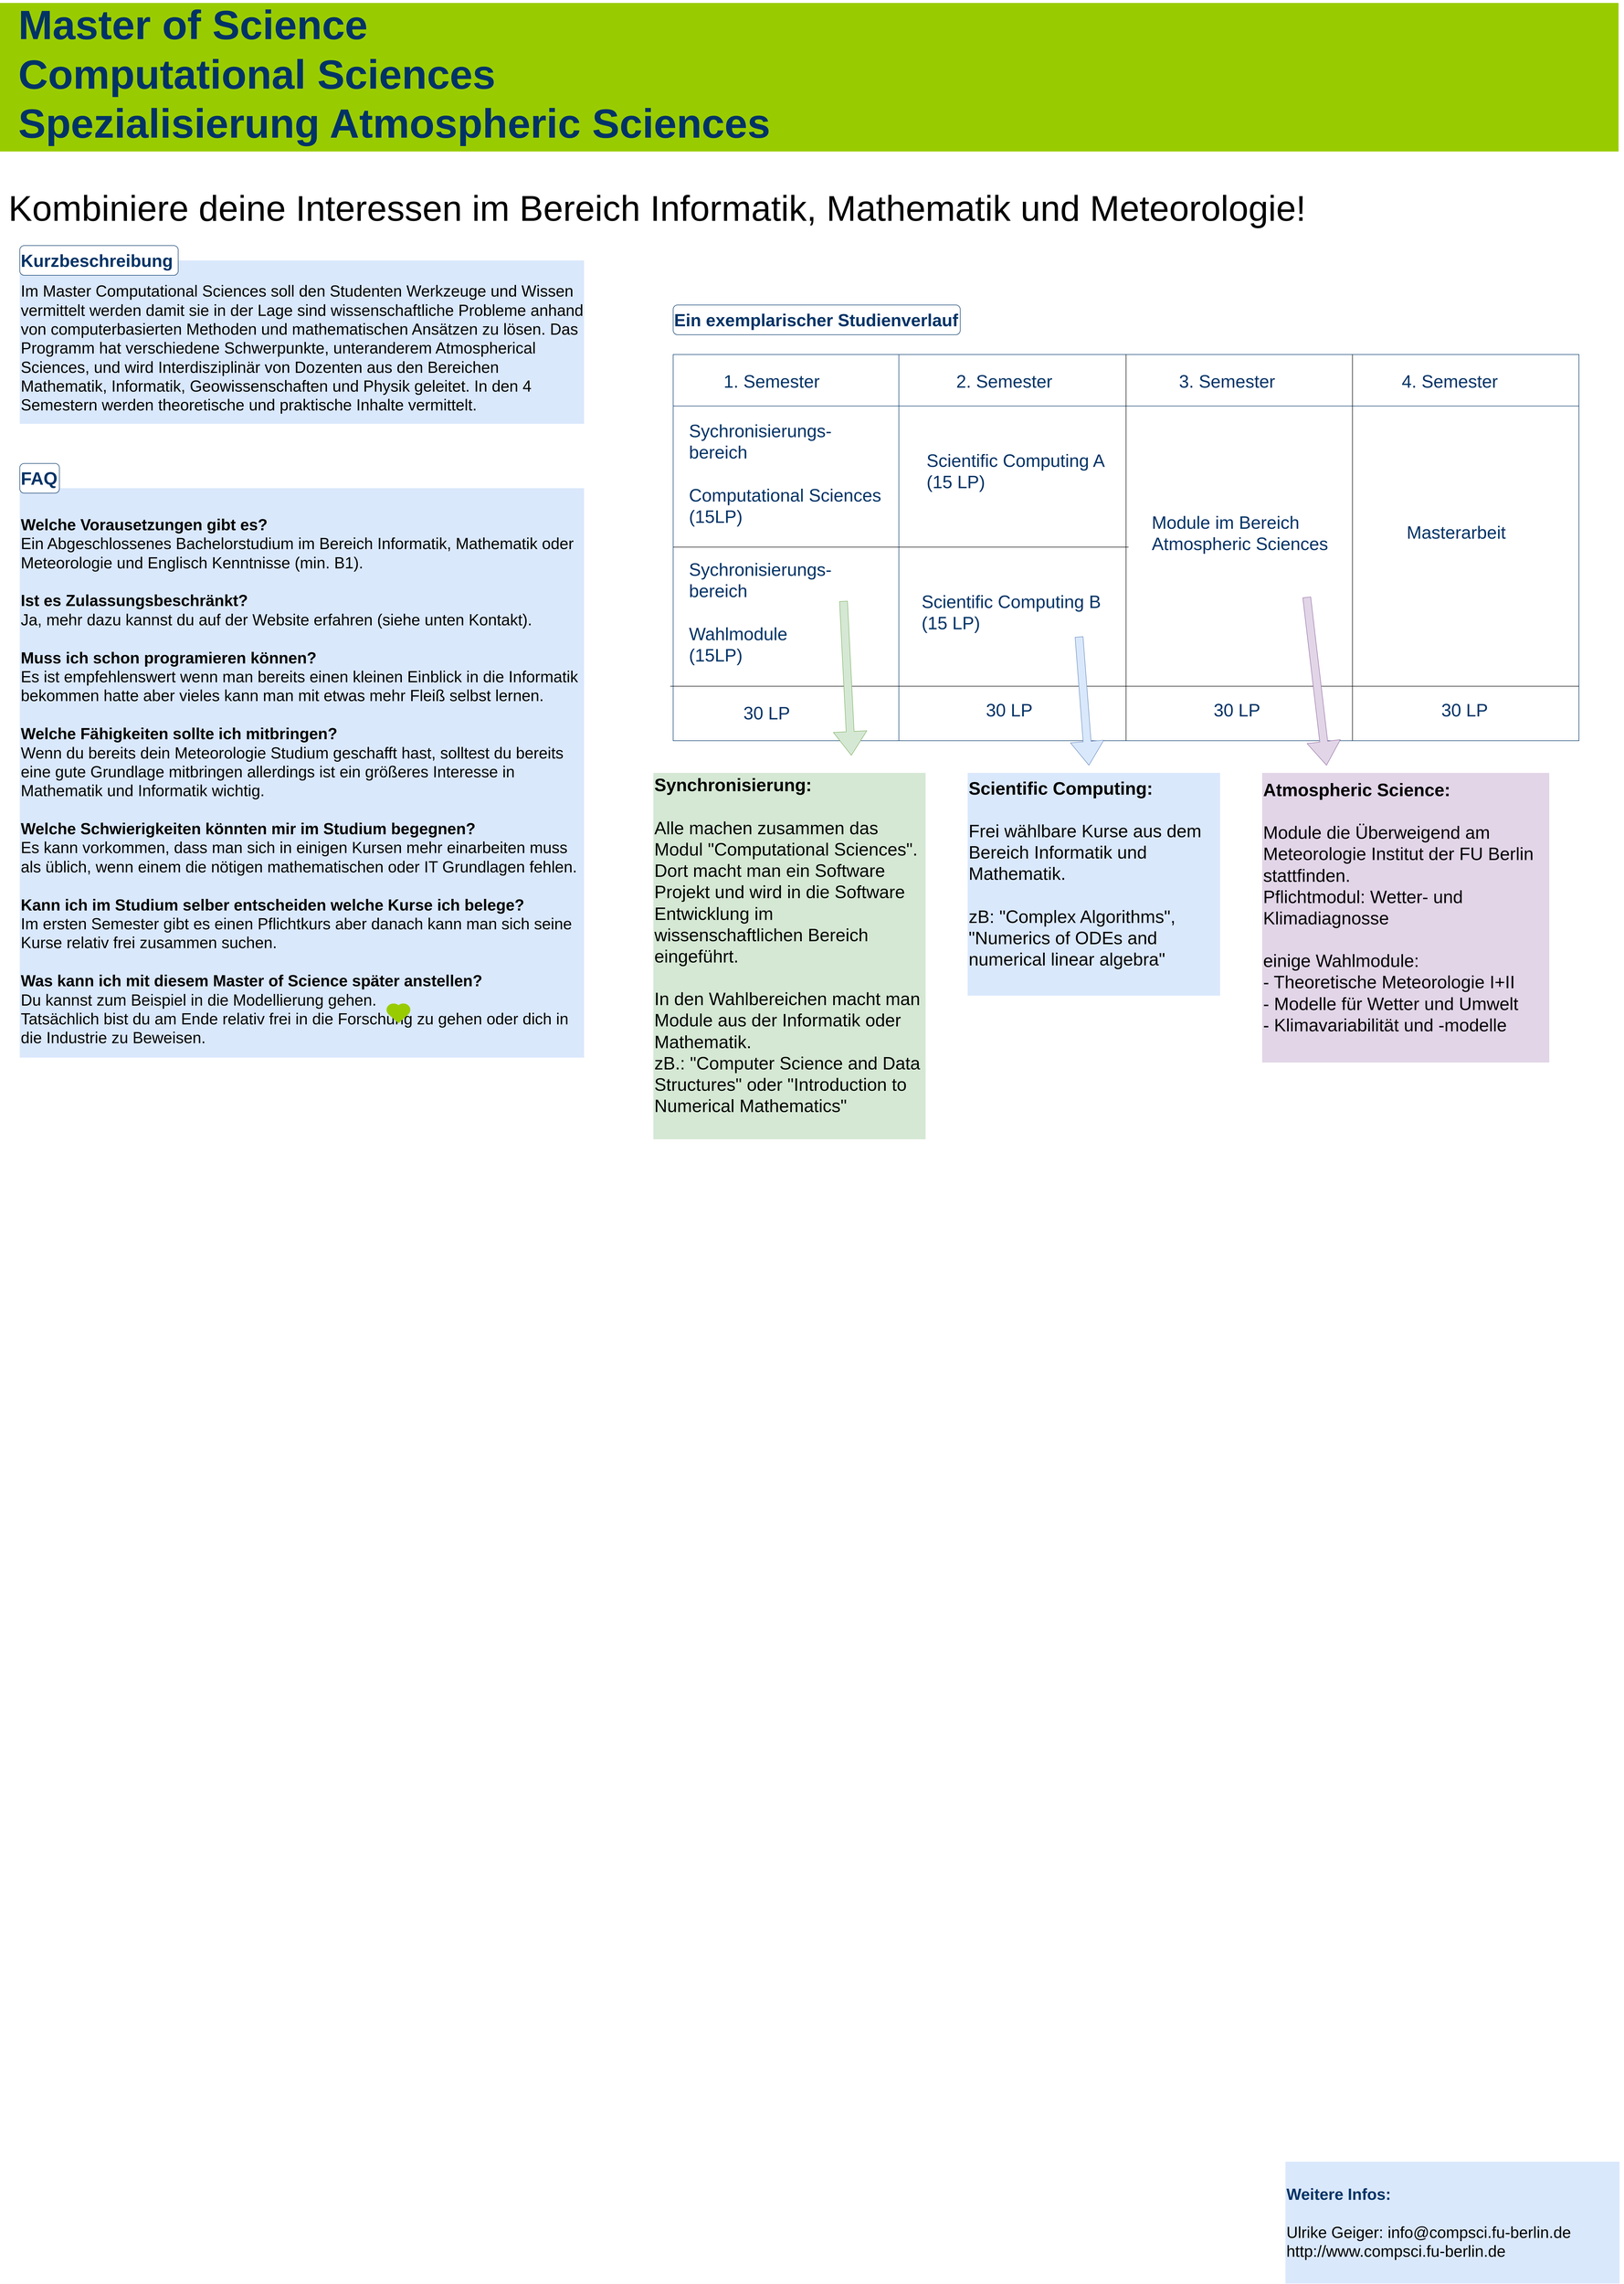 <mxfile version="10.6.5" type="github"><diagram id="0yWm1TnqraPglL_wG8Ss" name="Page-1"><mxGraphModel dx="3772" dy="1892" grid="1" gridSize="10" guides="1" tooltips="1" connect="1" arrows="1" fold="1" page="1" pageScale="1" pageWidth="3300" pageHeight="4681" math="0" shadow="0"><root><mxCell id="0"/><mxCell id="1" parent="0"/><mxCell id="QjoiSm2YEYRb1v46vJlW-3" value="&lt;div style=&quot;font-size: 83px&quot; align=&quot;left&quot;&gt;&lt;font style=&quot;font-size: 83px&quot; face=&quot;Helvetica&quot;&gt;Master of Science &lt;br&gt;&lt;/font&gt;&lt;/div&gt;&lt;div style=&quot;font-size: 83px&quot; align=&quot;left&quot;&gt;&lt;font style=&quot;font-size: 83px&quot; face=&quot;Helvetica&quot;&gt;Computational Sciences&lt;/font&gt;&lt;/div&gt;&lt;div style=&quot;font-size: 83px&quot; align=&quot;left&quot;&gt;&lt;font style=&quot;font-size: 83px&quot; face=&quot;Helvetica&quot;&gt;Spezialisierung Atmospheric Sciences&lt;/font&gt;&lt;font style=&quot;font-size: 83px&quot;&gt;&lt;br&gt;&lt;/font&gt;&lt;/div&gt;" style="rounded=0;whiteSpace=wrap;html=1;fillColor=#99CC00;strokeColor=none;fontSize=84;fontColor=#003366;fontStyle=1;align=left;spacingLeft=37;spacing=0;verticalAlign=middle;horizontal=1;spacingTop=-12;" vertex="1" parent="1"><mxGeometry y="40" width="3270" height="300" as="geometry"/></mxCell><mxCell id="QjoiSm2YEYRb1v46vJlW-1" value="" style="shape=image;imageAspect=0;aspect=fixed;verticalLabelPosition=bottom;verticalAlign=top;image=https://www.fu-berlin.de/sites/corporate-design/downloads_container/Logo_RGB_Ausdruck.jpg;" vertex="1" parent="1"><mxGeometry x="2140" y="40" width="1140" height="304" as="geometry"/></mxCell><mxCell id="QjoiSm2YEYRb1v46vJlW-4" value="&lt;font style=&quot;font-size: 72px&quot;&gt;Kombiniere deine Interessen im Bereich Informatik, Mathematik und Meteorologie!&lt;br&gt;&lt;/font&gt;" style="rounded=0;whiteSpace=wrap;html=1;strokeColor=none;fillColor=#FFFFFF;fontColor=#000000;align=left;labelBorderColor=none;" vertex="1" parent="1"><mxGeometry x="15" y="380" width="3240" height="150" as="geometry"/></mxCell><mxCell id="QjoiSm2YEYRb1v46vJlW-5" value="&lt;p style=&quot;line-height: 100%&quot;&gt;&lt;/p&gt;&lt;div&gt;&lt;font style=&quot;font-size: 32px&quot; color=&quot;#003366&quot;&gt;&lt;b&gt;&lt;font style=&quot;font-size: 32px&quot;&gt;&lt;font color=&quot;#000000&quot;&gt;&lt;br&gt;&lt;/font&gt;&lt;/font&gt;&lt;/b&gt;&lt;/font&gt;&lt;/div&gt;&lt;div&gt;&lt;font style=&quot;font-size: 32px&quot; color=&quot;#003366&quot;&gt;&lt;b&gt;&lt;font style=&quot;font-size: 32px&quot;&gt;&lt;font color=&quot;#000000&quot;&gt;&lt;br&gt;&lt;/font&gt;&lt;/font&gt;&lt;/b&gt;&lt;/font&gt;&lt;/div&gt;&lt;div&gt;&lt;font style=&quot;font-size: 32px&quot; color=&quot;#003366&quot;&gt;&lt;b&gt;&lt;font style=&quot;font-size: 32px&quot;&gt;&lt;font color=&quot;#000000&quot;&gt;&lt;br&gt;&lt;/font&gt;&lt;/font&gt;&lt;/b&gt;&lt;/font&gt;&lt;/div&gt;&lt;div&gt;&lt;font style=&quot;font-size: 32px&quot; color=&quot;#003366&quot;&gt;&lt;b&gt;&lt;font style=&quot;font-size: 32px&quot;&gt;&lt;font color=&quot;#000000&quot;&gt;Welche Vorausetzungen gibt es?&lt;/font&gt;&lt;br&gt;&lt;/font&gt;&lt;/b&gt;&lt;/font&gt;&lt;/div&gt;&lt;div style=&quot;font-size: 32px&quot;&gt;&lt;font style=&quot;font-size: 32px&quot;&gt;Ein Abgeschlossenes Bachelorstudium im Bereich Informatik, Mathematik oder Meteorologie und Englisch Kenntnisse (min. B1).&lt;/font&gt;&lt;/div&gt;&lt;div style=&quot;font-size: 32px&quot;&gt;&lt;font style=&quot;font-size: 32px&quot;&gt;&lt;br&gt;&lt;/font&gt;&lt;/div&gt;&lt;div style=&quot;font-size: 32px&quot;&gt;&lt;b&gt;&lt;font style=&quot;font-size: 32px&quot;&gt;Ist es Zulassungsbeschränkt?&lt;/font&gt;&lt;/b&gt;&lt;/div&gt;&lt;div style=&quot;font-size: 32px&quot;&gt;&lt;font style=&quot;font-size: 32px&quot;&gt;Ja, mehr dazu kannst du auf der Website erfahren (siehe unten Kontakt).&lt;br&gt;&lt;/font&gt;&lt;/div&gt;&lt;div style=&quot;font-size: 32px&quot;&gt;&lt;font style=&quot;font-size: 32px&quot;&gt;&lt;br&gt;&lt;/font&gt;&lt;/div&gt;&lt;div&gt;&lt;b&gt;Muss ich schon programieren können?&lt;/b&gt;&lt;/div&gt;&lt;div&gt;Es ist empfehlenswert wenn man bereits einen kleinen Einblick in die Informatik bekommen hatte aber vieles kann man mit etwas mehr Fleiß selbst lernen.&lt;/div&gt;&lt;div&gt;&lt;br&gt;&lt;/div&gt;&lt;div&gt;&lt;b&gt;Welche Fähigkeiten sollte ich mitbringen?&lt;/b&gt;&lt;/div&gt;&lt;div&gt;Wenn du bereits dein Meteorologie Studium geschafft hast, solltest du bereits eine gute Grundlage mitbringen allerdings ist ein größeres Interesse in Mathematik und Informatik wichtig.&lt;br&gt;&lt;/div&gt;&lt;div&gt;&lt;br&gt;&lt;/div&gt;&lt;div&gt;&lt;b&gt;Welche Schwierigkeiten könnten mir im Studium begegnen?&lt;/b&gt;&lt;/div&gt;&lt;div&gt;Es kann vorkommen, dass man sich in einigen Kursen mehr einarbeiten muss als üblich, wenn einem die nötigen mathematischen oder IT Grundlagen fehlen.&lt;/div&gt;&lt;div&gt;&lt;br&gt;&lt;/div&gt;&lt;div&gt;&lt;b&gt;Kann ich im Studium selber entscheiden welche Kurse ich belege? &lt;br&gt;&lt;/b&gt;&lt;/div&gt;&lt;div&gt;Im ersten Semester gibt es einen Pflichtkurs aber danach kann man sich seine Kurse relativ frei zusammen suchen.&lt;br&gt;&lt;/div&gt;&lt;div&gt;&lt;br&gt;&lt;/div&gt;&lt;div&gt;&lt;b&gt;Was kann ich mit diesem Master of Science später anstellen?&lt;/b&gt;&lt;/div&gt;&lt;div&gt;Du kannst zum Beispiel in die Modellierung gehen. &lt;b&gt;&lt;br&gt;&lt;/b&gt;&lt;/div&gt;&lt;div&gt;Tatsächlich bist du am Ende relativ frei in die Forschung zu gehen oder dich in die Industrie zu Beweisen.&lt;b&gt;&lt;br&gt;&lt;/b&gt;&lt;/div&gt;&lt;div&gt;&lt;br&gt;&lt;/div&gt;&lt;div style=&quot;font-size: 32px&quot;&gt;&lt;font style=&quot;font-size: 32px&quot;&gt;&lt;br&gt;&lt;/font&gt;&lt;/div&gt;&lt;div style=&quot;font-size: 32px&quot;&gt;&lt;font style=&quot;font-size: 32px&quot;&gt;&lt;br&gt;&lt;/font&gt;&lt;/div&gt;&lt;div style=&quot;font-size: 32px&quot;&gt;&lt;font style=&quot;font-size: 32px&quot;&gt;&lt;br style=&quot;font-size: 32px&quot;&gt;&lt;/font&gt;&lt;/div&gt;&lt;p&gt;&lt;/p&gt;" style="rounded=0;whiteSpace=wrap;html=1;strokeColor=none;fillColor=#dae8fc;align=left;fontSize=32;spacingTop=71;spacingRight=5;" vertex="1" parent="1"><mxGeometry x="40" y="1020" width="1140" height="1150" as="geometry"/></mxCell><mxCell id="QjoiSm2YEYRb1v46vJlW-6" value="&lt;div&gt;&lt;b&gt;&lt;font color=&quot;#003366&quot;&gt;Weitere Infos:&lt;/font&gt;&lt;/b&gt;&lt;/div&gt;&lt;div&gt;&lt;br&gt;&lt;/div&gt;&lt;div&gt;Ulrike Geiger: info@compsci.fu-berlin.de&lt;/div&gt;http://www.compsci.fu-berlin.de" style="rounded=0;whiteSpace=wrap;html=1;strokeColor=none;fillColor=#dae8fc;fontSize=32;align=left;" vertex="1" parent="1"><mxGeometry x="2597" y="4400" width="675" height="246" as="geometry"/></mxCell><mxCell id="QjoiSm2YEYRb1v46vJlW-7" value="Im Master Computational Sciences soll den Studenten Werkzeuge und Wissen vermittelt werden damit sie in der Lage sind wissenschaftliche Probleme anhand von computerbasierten Methoden und mathematischen Ansätzen zu lösen. Das Programm hat verschiedene Schwerpunkte, unteranderem Atmospherical Sciences, und wird Interdisziplinär von Dozenten aus den Bereichen Mathematik, Informatik, Geowissenschaften und Physik geleitet. In den 4 Semestern werden theoretische und praktische Inhalte vermittelt. " style="rounded=0;whiteSpace=wrap;html=1;strokeColor=none;fillColor=#dae8fc;fontSize=32;align=left;spacingTop=23;" vertex="1" parent="1"><mxGeometry x="40" y="560" width="1140" height="330" as="geometry"/></mxCell><mxCell id="QjoiSm2YEYRb1v46vJlW-8" value="" style="verticalLabelPosition=bottom;verticalAlign=top;html=1;shape=mxgraph.basic.heart;strokeColor=#99CC00;fillColor=#99CC00;fontSize=32;align=left;" vertex="1" parent="1"><mxGeometry x="780" y="2060" width="50" height="40" as="geometry"/></mxCell><mxCell id="QjoiSm2YEYRb1v46vJlW-11" value="Kurzbeschreibung" style="rounded=1;whiteSpace=wrap;html=1;strokeColor=#003366;fillColor=#FFFFFF;fontSize=35;fontColor=#003366;align=left;fontStyle=1" vertex="1" parent="1"><mxGeometry x="40" y="530" width="320" height="60" as="geometry"/></mxCell><mxCell id="QjoiSm2YEYRb1v46vJlW-12" value="FAQ" style="rounded=1;whiteSpace=wrap;html=1;strokeColor=#003366;fillColor=#FFFFFF;fontSize=36;fontColor=#003366;align=left;fontStyle=1" vertex="1" parent="1"><mxGeometry x="40" y="970" width="80" height="60" as="geometry"/></mxCell><mxCell id="QjoiSm2YEYRb1v46vJlW-16" value="" style="shape=internalStorage;whiteSpace=wrap;html=1;backgroundOutline=1;strokeColor=#003366;fillColor=#FFFFFF;fontSize=36;fontColor=#003366;align=left;dx=456;dy=104;" vertex="1" parent="1"><mxGeometry x="1360" y="750" width="1830" height="780" as="geometry"/></mxCell><mxCell id="QjoiSm2YEYRb1v46vJlW-22" value="" style="endArrow=none;html=1;fontSize=36;fontColor=#003366;entryX=0.5;entryY=0;entryDx=0;entryDy=0;exitX=0.5;exitY=1;exitDx=0;exitDy=0;" edge="1" parent="1" source="QjoiSm2YEYRb1v46vJlW-16" target="QjoiSm2YEYRb1v46vJlW-16"><mxGeometry width="50" height="50" relative="1" as="geometry"><mxPoint x="2240" y="1080" as="sourcePoint"/><mxPoint x="2240" y="640" as="targetPoint"/><Array as="points"/></mxGeometry></mxCell><mxCell id="QjoiSm2YEYRb1v46vJlW-23" value="" style="endArrow=none;html=1;fontSize=36;fontColor=#003366;entryX=0.75;entryY=0;entryDx=0;entryDy=0;exitX=0.75;exitY=1;exitDx=0;exitDy=0;" edge="1" parent="1" source="QjoiSm2YEYRb1v46vJlW-16" target="QjoiSm2YEYRb1v46vJlW-16"><mxGeometry width="50" height="50" relative="1" as="geometry"><mxPoint x="2169" y="1080" as="sourcePoint"/><mxPoint x="2169" y="640" as="targetPoint"/><Array as="points"/></mxGeometry></mxCell><mxCell id="QjoiSm2YEYRb1v46vJlW-24" value="" style="endArrow=none;html=1;fontSize=36;fontColor=#003366;" edge="1" parent="1"><mxGeometry width="50" height="50" relative="1" as="geometry"><mxPoint x="3190" y="1420" as="sourcePoint"/><mxPoint x="1354" y="1420" as="targetPoint"/><Array as="points"/></mxGeometry></mxCell><mxCell id="QjoiSm2YEYRb1v46vJlW-25" value="4. Semester" style="text;html=1;resizable=0;points=[];autosize=1;align=left;verticalAlign=top;spacingTop=-4;fontSize=36;fontColor=#003366;" vertex="1" parent="1"><mxGeometry x="2830" y="780" width="210" height="40" as="geometry"/></mxCell><mxCell id="QjoiSm2YEYRb1v46vJlW-26" value="1. Semester" style="text;html=1;resizable=0;points=[];autosize=1;align=left;verticalAlign=top;spacingTop=-4;fontSize=36;fontColor=#003366;" vertex="1" parent="1"><mxGeometry x="1460" y="780" width="210" height="40" as="geometry"/></mxCell><mxCell id="QjoiSm2YEYRb1v46vJlW-27" value="2. Semester" style="text;html=1;resizable=0;points=[];autosize=1;align=left;verticalAlign=top;spacingTop=-4;fontSize=36;fontColor=#003366;" vertex="1" parent="1"><mxGeometry x="1930" y="780" width="210" height="40" as="geometry"/></mxCell><mxCell id="QjoiSm2YEYRb1v46vJlW-28" value="3. Semester" style="text;html=1;resizable=0;points=[];autosize=1;align=left;verticalAlign=top;spacingTop=-4;fontSize=36;fontColor=#003366;" vertex="1" parent="1"><mxGeometry x="2380" y="780" width="210" height="40" as="geometry"/></mxCell><mxCell id="QjoiSm2YEYRb1v46vJlW-29" value="&lt;div&gt;30 LP&lt;/div&gt;" style="text;html=1;resizable=0;points=[];autosize=1;align=left;verticalAlign=top;spacingTop=-4;fontSize=36;fontColor=#003366;" vertex="1" parent="1"><mxGeometry x="1500" y="1450" width="110" height="40" as="geometry"/></mxCell><mxCell id="QjoiSm2YEYRb1v46vJlW-30" value="30 LP" style="text;html=1;fontSize=36;fontColor=#003366;" vertex="1" parent="1"><mxGeometry x="1990" y="1440" width="120" height="60" as="geometry"/></mxCell><mxCell id="QjoiSm2YEYRb1v46vJlW-31" value="30 LP" style="text;html=1;fontSize=36;fontColor=#003366;" vertex="1" parent="1"><mxGeometry x="2450" y="1440" width="120" height="60" as="geometry"/></mxCell><mxCell id="QjoiSm2YEYRb1v46vJlW-32" value="30 LP" style="text;html=1;fontSize=36;fontColor=#003366;" vertex="1" parent="1"><mxGeometry x="2910" y="1440" width="120" height="60" as="geometry"/></mxCell><mxCell id="QjoiSm2YEYRb1v46vJlW-34" value="" style="endArrow=none;html=1;fontSize=36;fontColor=#003366;" edge="1" parent="1"><mxGeometry width="50" height="50" relative="1" as="geometry"><mxPoint x="2280" y="1139" as="sourcePoint"/><mxPoint x="1360" y="1139" as="targetPoint"/><Array as="points"/></mxGeometry></mxCell><mxCell id="QjoiSm2YEYRb1v46vJlW-35" value="Ein exemplarischer Studienverlauf" style="rounded=1;whiteSpace=wrap;html=1;strokeColor=#003366;fillColor=#FFFFFF;fontSize=35;fontColor=#003366;align=left;fontStyle=1" vertex="1" parent="1"><mxGeometry x="1360" y="650" width="580" height="60" as="geometry"/></mxCell><mxCell id="QjoiSm2YEYRb1v46vJlW-36" value="&lt;div&gt;Sychronisierungs-&lt;/div&gt;&lt;div&gt;bereich &lt;br&gt;&lt;/div&gt;&lt;div&gt;&lt;br&gt;&lt;/div&gt;&lt;div&gt;Wahlmodule &lt;br&gt;&lt;/div&gt;&lt;div&gt;(15LP)&lt;br&gt;&lt;/div&gt;" style="text;html=1;resizable=0;points=[];autosize=1;align=left;verticalAlign=top;spacingTop=-4;fontSize=36;fontColor=#003366;" vertex="1" parent="1"><mxGeometry x="1390" y="1160" width="300" height="220" as="geometry"/></mxCell><mxCell id="QjoiSm2YEYRb1v46vJlW-37" value="&lt;div&gt;Sychronisierungs-&lt;/div&gt;&lt;div&gt;bereich&lt;/div&gt;&lt;div&gt;&lt;br&gt;&lt;/div&gt;&lt;div&gt;Computational Sciences&lt;/div&gt;&lt;div&gt;(15LP)&lt;br&gt;&lt;/div&gt;" style="text;html=1;resizable=0;points=[];autosize=1;align=left;verticalAlign=top;spacingTop=-4;fontSize=36;fontColor=#003366;" vertex="1" parent="1"><mxGeometry x="1390" y="880" width="400" height="220" as="geometry"/></mxCell><mxCell id="QjoiSm2YEYRb1v46vJlW-38" value="&lt;div&gt;Scientific Computing A&lt;/div&gt;&lt;div&gt;(15 LP)&lt;br&gt;&lt;/div&gt;" style="text;html=1;resizable=0;points=[];autosize=1;align=left;verticalAlign=top;spacingTop=-4;fontSize=36;fontColor=#003366;" vertex="1" parent="1"><mxGeometry x="1870" y="940" width="380" height="90" as="geometry"/></mxCell><mxCell id="QjoiSm2YEYRb1v46vJlW-39" value="&lt;div&gt;Scientific Computing B&lt;br&gt;&lt;/div&gt;&lt;div&gt;(15 LP)&lt;br&gt;&lt;/div&gt;" style="text;html=1;resizable=0;points=[];autosize=1;align=left;verticalAlign=top;spacingTop=-4;fontSize=36;fontColor=#003366;" vertex="1" parent="1"><mxGeometry x="1860" y="1225" width="380" height="90" as="geometry"/></mxCell><mxCell id="QjoiSm2YEYRb1v46vJlW-40" value="&lt;div&gt;Module im Bereich&lt;/div&gt;&lt;div&gt; Atmospheric Sciences&lt;/div&gt;&lt;div&gt;&lt;br&gt;&lt;/div&gt;" style="text;html=1;resizable=0;points=[];autosize=1;align=left;verticalAlign=top;spacingTop=-4;fontSize=36;fontColor=#003366;" vertex="1" parent="1"><mxGeometry x="2325" y="1065" width="370" height="130" as="geometry"/></mxCell><mxCell id="QjoiSm2YEYRb1v46vJlW-41" value="Masterarbeit" style="text;html=1;resizable=0;points=[];autosize=1;align=left;verticalAlign=top;spacingTop=-4;fontSize=36;fontColor=#003366;" vertex="1" parent="1"><mxGeometry x="2840" y="1085" width="210" height="40" as="geometry"/></mxCell><mxCell id="QjoiSm2YEYRb1v46vJlW-42" value="&lt;div&gt;&lt;b&gt;Synchronisierung:&lt;/b&gt;&lt;/div&gt;&lt;div&gt;&lt;br&gt;&lt;/div&gt;&lt;div&gt;Alle machen zusammen das Modul &quot;Computational Sciences&quot;. Dort macht man ein Software Projekt und wird in die Software Entwicklung im wissenschaftlichen Bereich eingeführt.&lt;/div&gt;&lt;div&gt;&lt;br&gt;&lt;/div&gt;&lt;div&gt;In den Wahlbereichen macht man Module aus der Informatik oder Mathematik.&lt;/div&gt;&lt;div&gt;zB.: &quot;Computer Science and Data Structures&quot; oder &quot;Introduction to Numerical Mathematics&quot;&lt;br&gt;&lt;/div&gt;&lt;div&gt;&lt;br&gt;&lt;/div&gt;" style="rounded=0;whiteSpace=wrap;html=1;strokeColor=none;fillColor=#d5e8d4;fontSize=36;align=left;" vertex="1" parent="1"><mxGeometry x="1320" y="1595" width="550" height="740" as="geometry"/></mxCell><mxCell id="QjoiSm2YEYRb1v46vJlW-43" value="&lt;div&gt;&lt;b&gt;Scientific Computing:&lt;/b&gt;&lt;/div&gt;&lt;div&gt;&lt;br&gt;&lt;/div&gt;&lt;div&gt;Frei wählbare Kurse aus dem Bereich Informatik und Mathematik.&lt;br&gt;&lt;/div&gt;&lt;div&gt;&lt;br&gt;&lt;/div&gt;zB: &quot;Complex Algorithms&quot;, &quot;Numerics of ODEs and numerical linear algebra&quot;                  &lt;div&gt;&lt;br&gt;&lt;/div&gt;" style="rounded=0;whiteSpace=wrap;html=1;strokeColor=none;fillColor=#dae8fc;fontSize=36;align=left;" vertex="1" parent="1"><mxGeometry x="1955" y="1595" width="510" height="450" as="geometry"/></mxCell><mxCell id="QjoiSm2YEYRb1v46vJlW-44" value="&lt;div&gt;&lt;b&gt;Atmospheric Science:&lt;/b&gt;&lt;/div&gt;&lt;div&gt;&lt;br&gt;&lt;/div&gt;&lt;div&gt;Module die Überweigend am Meteorologie Institut der FU Berlin stattfinden. &lt;br&gt;&lt;/div&gt;&lt;div&gt;Pflichtmodul: Wetter- und Klimadiagnosse&lt;/div&gt;&lt;div&gt;&lt;br&gt;&lt;/div&gt;&lt;div&gt;einige Wahlmodule:&lt;/div&gt;&lt;div&gt; - Theoretische Meteorologie I+II&lt;/div&gt;&lt;div&gt;- Modelle für Wetter und Umwelt&lt;/div&gt;&lt;div&gt; - Klimavariabilität und -modelle &lt;br&gt;&lt;/div&gt;&lt;div&gt;&lt;br&gt;&lt;/div&gt;" style="rounded=0;whiteSpace=wrap;html=1;strokeColor=none;fillColor=#e1d5e7;fontSize=36;align=left;" vertex="1" parent="1"><mxGeometry x="2550" y="1595" width="580" height="585" as="geometry"/></mxCell><mxCell id="QjoiSm2YEYRb1v46vJlW-46" value="" style="shape=flexArrow;endArrow=classic;html=1;fontSize=36;fontColor=#003366;endWidth=50.667;endSize=15.667;width=16;fillColor=#d5e8d4;strokeColor=#82b366;exitX=1.047;exitY=0.4;exitDx=0;exitDy=0;exitPerimeter=0;" edge="1" parent="1" source="QjoiSm2YEYRb1v46vJlW-36"><mxGeometry width="50" height="50" relative="1" as="geometry"><mxPoint x="1720" y="1560" as="sourcePoint"/><mxPoint x="1720" y="1560" as="targetPoint"/></mxGeometry></mxCell><mxCell id="QjoiSm2YEYRb1v46vJlW-47" value="" style="shape=flexArrow;endArrow=classic;html=1;fontSize=36;fontColor=#003366;endWidth=50.667;endSize=15.667;width=16;fillColor=#dae8fc;strokeColor=#6c8ebf;" edge="1" parent="1"><mxGeometry width="50" height="50" relative="1" as="geometry"><mxPoint x="2180" y="1320" as="sourcePoint"/><mxPoint x="2200" y="1580" as="targetPoint"/></mxGeometry></mxCell><mxCell id="QjoiSm2YEYRb1v46vJlW-48" value="" style="shape=flexArrow;endArrow=classic;html=1;fontSize=36;fontColor=#003366;endWidth=50.667;endSize=15.667;width=16;fillColor=#e1d5e7;strokeColor=#9673a6;" edge="1" parent="1"><mxGeometry width="50" height="50" relative="1" as="geometry"><mxPoint x="2640" y="1240" as="sourcePoint"/><mxPoint x="2680" y="1580" as="targetPoint"/></mxGeometry></mxCell></root></mxGraphModel></diagram></mxfile>